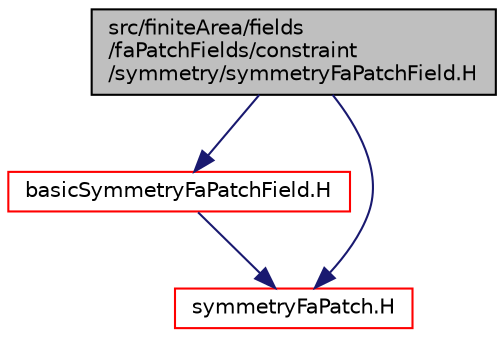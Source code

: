 digraph "src/finiteArea/fields/faPatchFields/constraint/symmetry/symmetryFaPatchField.H"
{
  bgcolor="transparent";
  edge [fontname="Helvetica",fontsize="10",labelfontname="Helvetica",labelfontsize="10"];
  node [fontname="Helvetica",fontsize="10",shape=record];
  Node1 [label="src/finiteArea/fields\l/faPatchFields/constraint\l/symmetry/symmetryFaPatchField.H",height=0.2,width=0.4,color="black", fillcolor="grey75", style="filled" fontcolor="black"];
  Node1 -> Node2 [color="midnightblue",fontsize="10",style="solid",fontname="Helvetica"];
  Node2 [label="basicSymmetryFaPatchField.H",height=0.2,width=0.4,color="red",URL="$basicSymmetryFaPatchField_8H.html"];
  Node2 -> Node3 [color="midnightblue",fontsize="10",style="solid",fontname="Helvetica"];
  Node3 [label="symmetryFaPatch.H",height=0.2,width=0.4,color="red",URL="$symmetryFaPatch_8H.html"];
  Node1 -> Node3 [color="midnightblue",fontsize="10",style="solid",fontname="Helvetica"];
}
